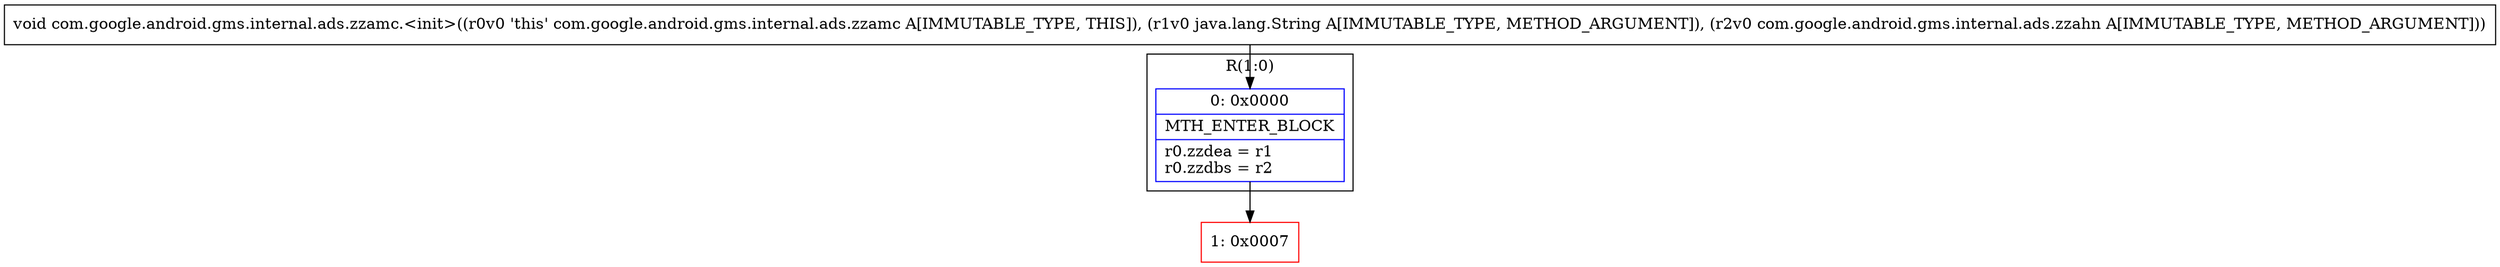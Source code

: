 digraph "CFG forcom.google.android.gms.internal.ads.zzamc.\<init\>(Ljava\/lang\/String;Lcom\/google\/android\/gms\/internal\/ads\/zzahn;)V" {
subgraph cluster_Region_1351020111 {
label = "R(1:0)";
node [shape=record,color=blue];
Node_0 [shape=record,label="{0\:\ 0x0000|MTH_ENTER_BLOCK\l|r0.zzdea = r1\lr0.zzdbs = r2\l}"];
}
Node_1 [shape=record,color=red,label="{1\:\ 0x0007}"];
MethodNode[shape=record,label="{void com.google.android.gms.internal.ads.zzamc.\<init\>((r0v0 'this' com.google.android.gms.internal.ads.zzamc A[IMMUTABLE_TYPE, THIS]), (r1v0 java.lang.String A[IMMUTABLE_TYPE, METHOD_ARGUMENT]), (r2v0 com.google.android.gms.internal.ads.zzahn A[IMMUTABLE_TYPE, METHOD_ARGUMENT])) }"];
MethodNode -> Node_0;
Node_0 -> Node_1;
}

